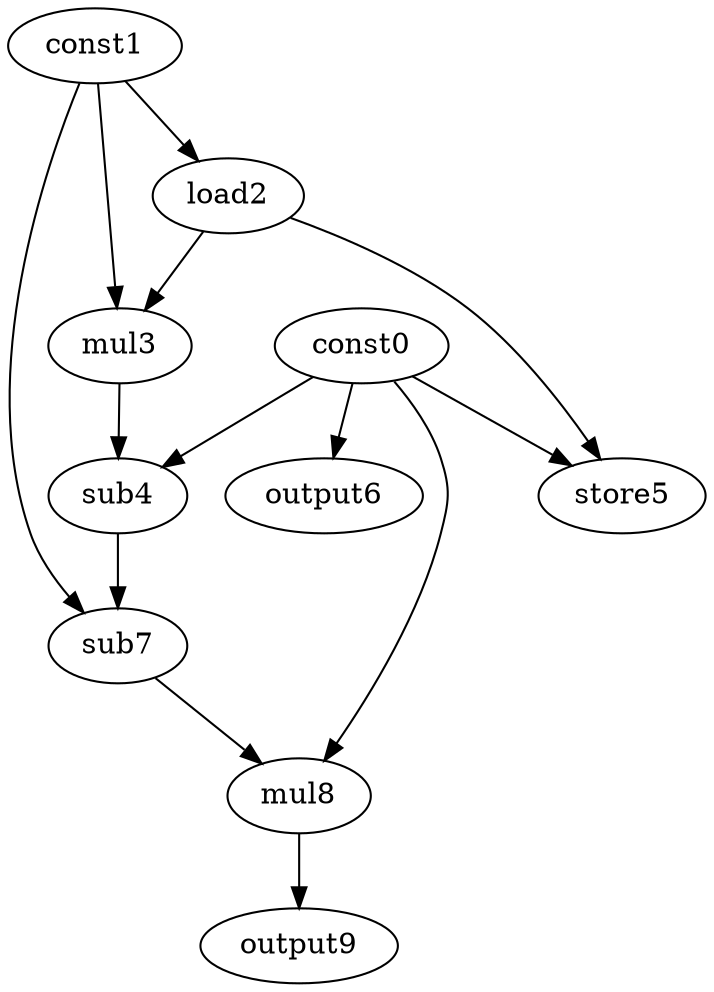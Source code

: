 digraph G { 
const0[opcode=const]; 
const1[opcode=const]; 
load2[opcode=load]; 
mul3[opcode=mul]; 
sub4[opcode=sub]; 
store5[opcode=store]; 
output6[opcode=output]; 
sub7[opcode=sub]; 
mul8[opcode=mul]; 
output9[opcode=output]; 
const1->load2[operand=0];
const0->output6[operand=0];
const1->mul3[operand=0];
load2->mul3[operand=1];
const0->store5[operand=0];
load2->store5[operand=1];
const0->sub4[operand=0];
mul3->sub4[operand=1];
const1->sub7[operand=0];
sub4->sub7[operand=1];
sub7->mul8[operand=0];
const0->mul8[operand=1];
mul8->output9[operand=0];
}
